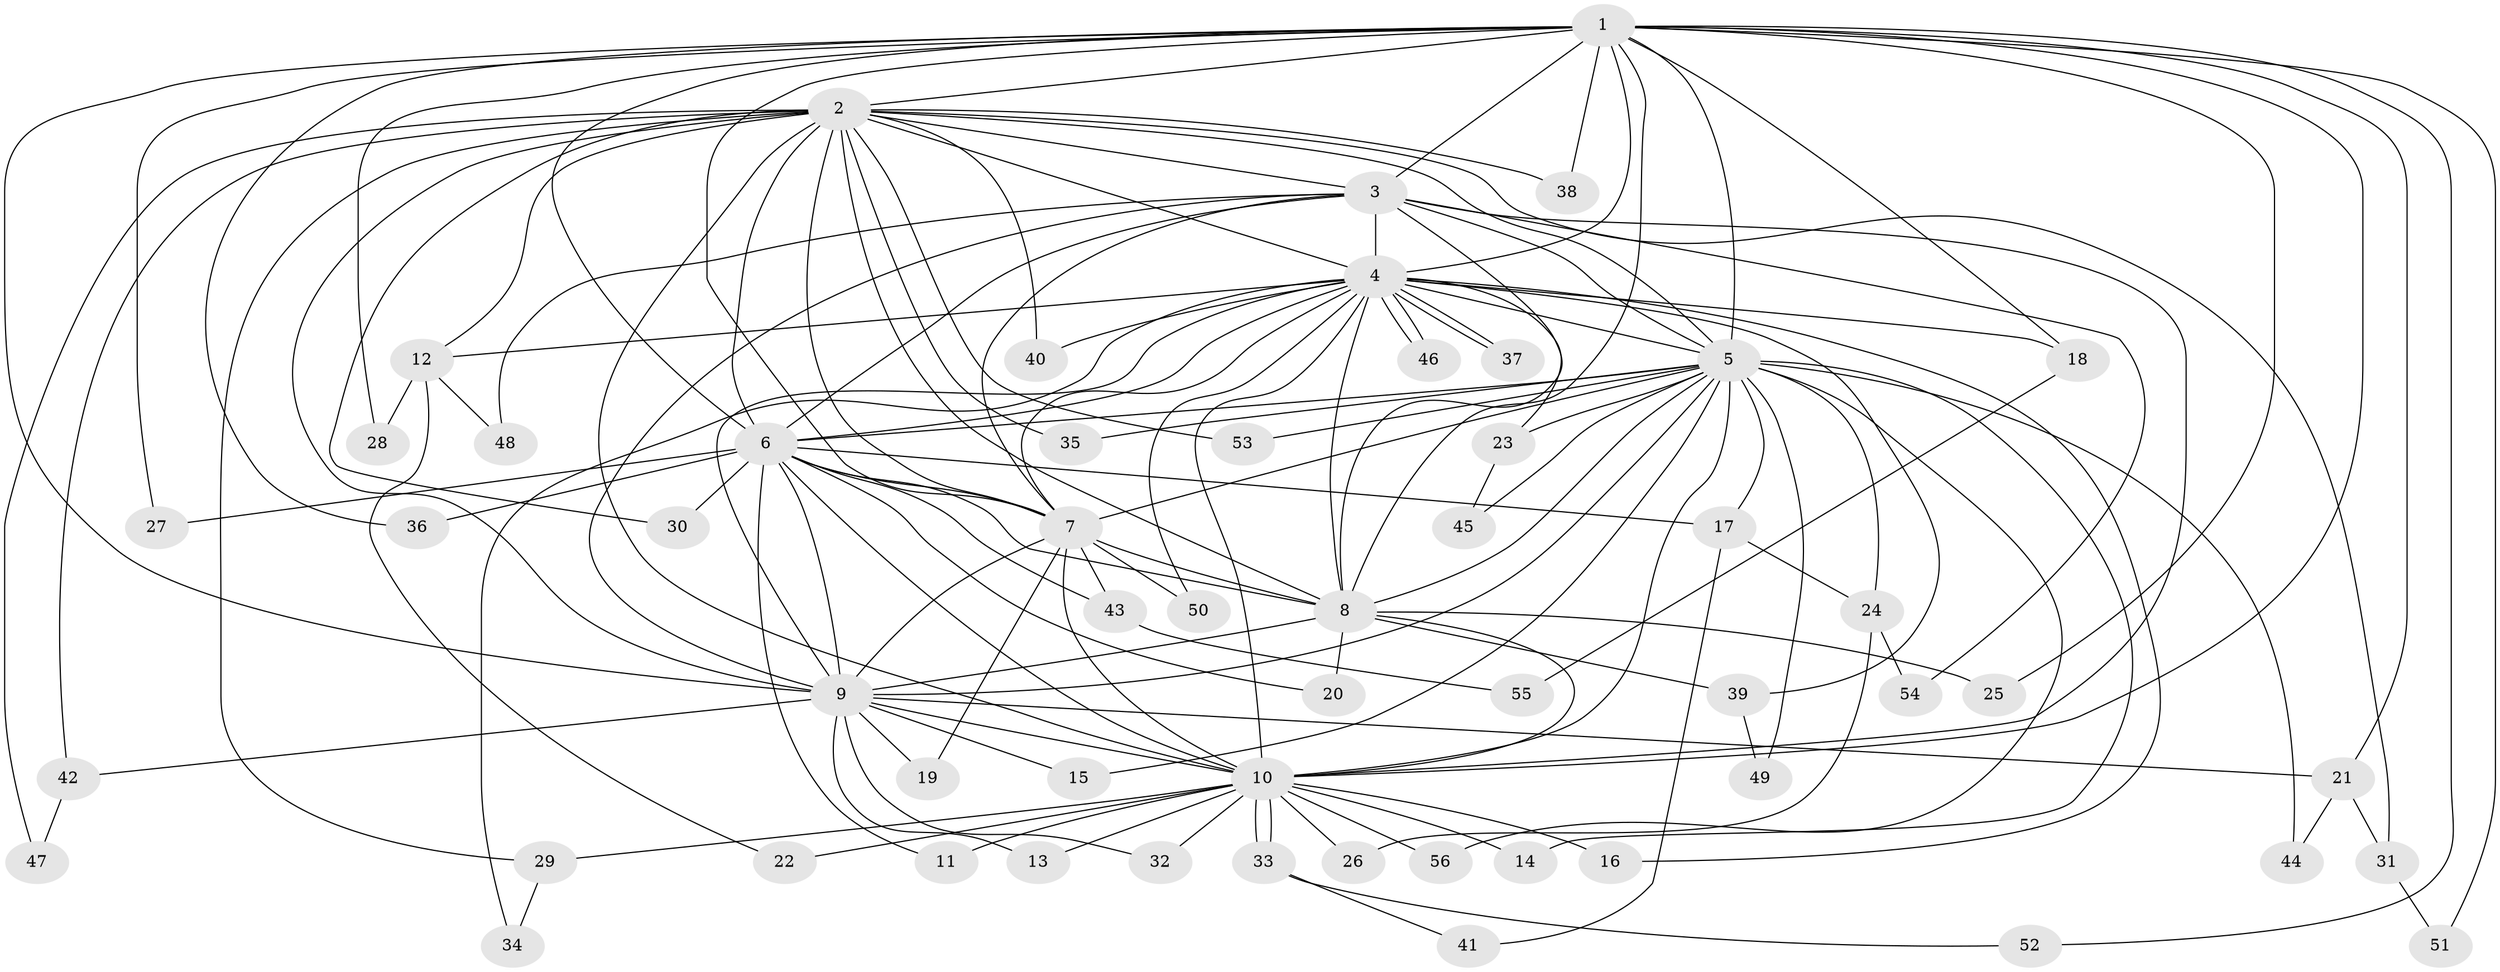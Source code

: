 // Generated by graph-tools (version 1.1) at 2025/11/02/27/25 16:11:01]
// undirected, 56 vertices, 137 edges
graph export_dot {
graph [start="1"]
  node [color=gray90,style=filled];
  1;
  2;
  3;
  4;
  5;
  6;
  7;
  8;
  9;
  10;
  11;
  12;
  13;
  14;
  15;
  16;
  17;
  18;
  19;
  20;
  21;
  22;
  23;
  24;
  25;
  26;
  27;
  28;
  29;
  30;
  31;
  32;
  33;
  34;
  35;
  36;
  37;
  38;
  39;
  40;
  41;
  42;
  43;
  44;
  45;
  46;
  47;
  48;
  49;
  50;
  51;
  52;
  53;
  54;
  55;
  56;
  1 -- 2;
  1 -- 3;
  1 -- 4;
  1 -- 5;
  1 -- 6;
  1 -- 7;
  1 -- 8;
  1 -- 9;
  1 -- 10;
  1 -- 18;
  1 -- 21;
  1 -- 25;
  1 -- 27;
  1 -- 28;
  1 -- 36;
  1 -- 38;
  1 -- 51;
  1 -- 52;
  2 -- 3;
  2 -- 4;
  2 -- 5;
  2 -- 6;
  2 -- 7;
  2 -- 8;
  2 -- 9;
  2 -- 10;
  2 -- 12;
  2 -- 29;
  2 -- 30;
  2 -- 31;
  2 -- 35;
  2 -- 38;
  2 -- 40;
  2 -- 42;
  2 -- 47;
  2 -- 53;
  3 -- 4;
  3 -- 5;
  3 -- 6;
  3 -- 7;
  3 -- 8;
  3 -- 9;
  3 -- 10;
  3 -- 48;
  3 -- 54;
  4 -- 5;
  4 -- 6;
  4 -- 7;
  4 -- 8;
  4 -- 9;
  4 -- 10;
  4 -- 12;
  4 -- 16;
  4 -- 18;
  4 -- 23;
  4 -- 34;
  4 -- 37;
  4 -- 37;
  4 -- 39;
  4 -- 40;
  4 -- 46;
  4 -- 46;
  4 -- 50;
  5 -- 6;
  5 -- 7;
  5 -- 8;
  5 -- 9;
  5 -- 10;
  5 -- 14;
  5 -- 15;
  5 -- 17;
  5 -- 23;
  5 -- 24;
  5 -- 35;
  5 -- 44;
  5 -- 45;
  5 -- 49;
  5 -- 53;
  5 -- 56;
  6 -- 7;
  6 -- 8;
  6 -- 9;
  6 -- 10;
  6 -- 11;
  6 -- 17;
  6 -- 20;
  6 -- 27;
  6 -- 30;
  6 -- 36;
  6 -- 43;
  7 -- 8;
  7 -- 9;
  7 -- 10;
  7 -- 19;
  7 -- 43;
  7 -- 50;
  8 -- 9;
  8 -- 10;
  8 -- 20;
  8 -- 25;
  8 -- 39;
  9 -- 10;
  9 -- 13;
  9 -- 15;
  9 -- 19;
  9 -- 21;
  9 -- 32;
  9 -- 42;
  10 -- 11;
  10 -- 13;
  10 -- 14;
  10 -- 16;
  10 -- 22;
  10 -- 26;
  10 -- 29;
  10 -- 32;
  10 -- 33;
  10 -- 33;
  10 -- 56;
  12 -- 22;
  12 -- 28;
  12 -- 48;
  17 -- 24;
  17 -- 41;
  18 -- 55;
  21 -- 31;
  21 -- 44;
  23 -- 45;
  24 -- 26;
  24 -- 54;
  29 -- 34;
  31 -- 51;
  33 -- 41;
  33 -- 52;
  39 -- 49;
  42 -- 47;
  43 -- 55;
}
